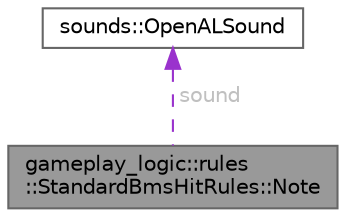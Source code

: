 digraph "gameplay_logic::rules::StandardBmsHitRules::Note"
{
 // LATEX_PDF_SIZE
  bgcolor="transparent";
  edge [fontname=Helvetica,fontsize=10,labelfontname=Helvetica,labelfontsize=10];
  node [fontname=Helvetica,fontsize=10,shape=box,height=0.2,width=0.4];
  Node1 [id="Node000001",label="gameplay_logic::rules\l::StandardBmsHitRules::Note",height=0.2,width=0.4,color="gray40", fillcolor="grey60", style="filled", fontcolor="black",tooltip=" "];
  Node2 -> Node1 [id="edge1_Node000001_Node000002",dir="back",color="darkorchid3",style="dashed",tooltip=" ",label=" sound",fontcolor="grey" ];
  Node2 [id="Node000002",label="sounds::OpenALSound",height=0.2,width=0.4,color="gray40", fillcolor="white", style="filled",URL="$classsounds_1_1OpenALSound.html",tooltip="A sound that can be played. Wraps an OpenAL source."];
}
